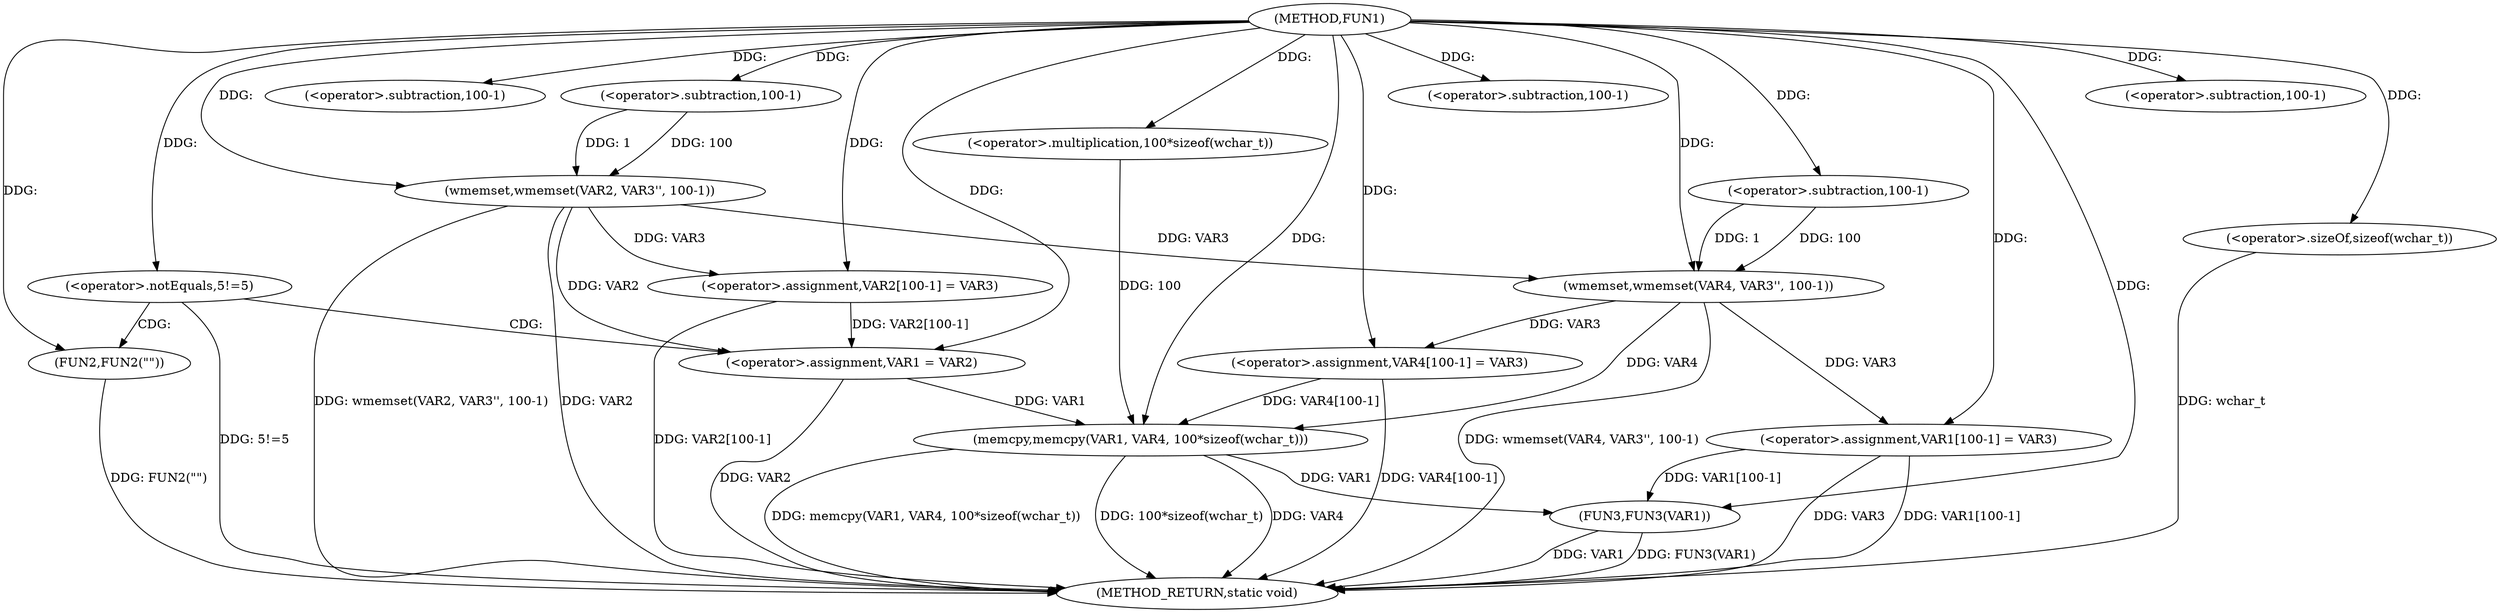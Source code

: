digraph FUN1 {  
"1000100" [label = "(METHOD,FUN1)" ]
"1000160" [label = "(METHOD_RETURN,static void)" ]
"1000104" [label = "(wmemset,wmemset(VAR2, VAR3'', 100-1))" ]
"1000107" [label = "(<operator>.subtraction,100-1)" ]
"1000110" [label = "(<operator>.assignment,VAR2[100-1] = VAR3)" ]
"1000113" [label = "(<operator>.subtraction,100-1)" ]
"1000118" [label = "(<operator>.notEquals,5!=5)" ]
"1000122" [label = "(FUN2,FUN2(\"\"))" ]
"1000126" [label = "(<operator>.assignment,VAR1 = VAR2)" ]
"1000131" [label = "(wmemset,wmemset(VAR4, VAR3'', 100-1))" ]
"1000134" [label = "(<operator>.subtraction,100-1)" ]
"1000137" [label = "(<operator>.assignment,VAR4[100-1] = VAR3)" ]
"1000140" [label = "(<operator>.subtraction,100-1)" ]
"1000144" [label = "(memcpy,memcpy(VAR1, VAR4, 100*sizeof(wchar_t)))" ]
"1000147" [label = "(<operator>.multiplication,100*sizeof(wchar_t))" ]
"1000149" [label = "(<operator>.sizeOf,sizeof(wchar_t))" ]
"1000151" [label = "(<operator>.assignment,VAR1[100-1] = VAR3)" ]
"1000154" [label = "(<operator>.subtraction,100-1)" ]
"1000158" [label = "(FUN3,FUN3(VAR1))" ]
  "1000158" -> "1000160"  [ label = "DDG: VAR1"] 
  "1000151" -> "1000160"  [ label = "DDG: VAR3"] 
  "1000104" -> "1000160"  [ label = "DDG: wmemset(VAR2, VAR3'', 100-1)"] 
  "1000104" -> "1000160"  [ label = "DDG: VAR2"] 
  "1000151" -> "1000160"  [ label = "DDG: VAR1[100-1]"] 
  "1000118" -> "1000160"  [ label = "DDG: 5!=5"] 
  "1000122" -> "1000160"  [ label = "DDG: FUN2(\"\")"] 
  "1000149" -> "1000160"  [ label = "DDG: wchar_t"] 
  "1000144" -> "1000160"  [ label = "DDG: VAR4"] 
  "1000131" -> "1000160"  [ label = "DDG: wmemset(VAR4, VAR3'', 100-1)"] 
  "1000158" -> "1000160"  [ label = "DDG: FUN3(VAR1)"] 
  "1000144" -> "1000160"  [ label = "DDG: memcpy(VAR1, VAR4, 100*sizeof(wchar_t))"] 
  "1000126" -> "1000160"  [ label = "DDG: VAR2"] 
  "1000137" -> "1000160"  [ label = "DDG: VAR4[100-1]"] 
  "1000144" -> "1000160"  [ label = "DDG: 100*sizeof(wchar_t)"] 
  "1000110" -> "1000160"  [ label = "DDG: VAR2[100-1]"] 
  "1000100" -> "1000104"  [ label = "DDG: "] 
  "1000107" -> "1000104"  [ label = "DDG: 100"] 
  "1000107" -> "1000104"  [ label = "DDG: 1"] 
  "1000100" -> "1000107"  [ label = "DDG: "] 
  "1000104" -> "1000110"  [ label = "DDG: VAR3"] 
  "1000100" -> "1000110"  [ label = "DDG: "] 
  "1000100" -> "1000113"  [ label = "DDG: "] 
  "1000100" -> "1000118"  [ label = "DDG: "] 
  "1000100" -> "1000122"  [ label = "DDG: "] 
  "1000104" -> "1000126"  [ label = "DDG: VAR2"] 
  "1000110" -> "1000126"  [ label = "DDG: VAR2[100-1]"] 
  "1000100" -> "1000126"  [ label = "DDG: "] 
  "1000100" -> "1000131"  [ label = "DDG: "] 
  "1000104" -> "1000131"  [ label = "DDG: VAR3"] 
  "1000134" -> "1000131"  [ label = "DDG: 100"] 
  "1000134" -> "1000131"  [ label = "DDG: 1"] 
  "1000100" -> "1000134"  [ label = "DDG: "] 
  "1000131" -> "1000137"  [ label = "DDG: VAR3"] 
  "1000100" -> "1000137"  [ label = "DDG: "] 
  "1000100" -> "1000140"  [ label = "DDG: "] 
  "1000126" -> "1000144"  [ label = "DDG: VAR1"] 
  "1000100" -> "1000144"  [ label = "DDG: "] 
  "1000131" -> "1000144"  [ label = "DDG: VAR4"] 
  "1000137" -> "1000144"  [ label = "DDG: VAR4[100-1]"] 
  "1000147" -> "1000144"  [ label = "DDG: 100"] 
  "1000100" -> "1000147"  [ label = "DDG: "] 
  "1000100" -> "1000149"  [ label = "DDG: "] 
  "1000100" -> "1000151"  [ label = "DDG: "] 
  "1000131" -> "1000151"  [ label = "DDG: VAR3"] 
  "1000100" -> "1000154"  [ label = "DDG: "] 
  "1000151" -> "1000158"  [ label = "DDG: VAR1[100-1]"] 
  "1000144" -> "1000158"  [ label = "DDG: VAR1"] 
  "1000100" -> "1000158"  [ label = "DDG: "] 
  "1000118" -> "1000122"  [ label = "CDG: "] 
  "1000118" -> "1000126"  [ label = "CDG: "] 
}
